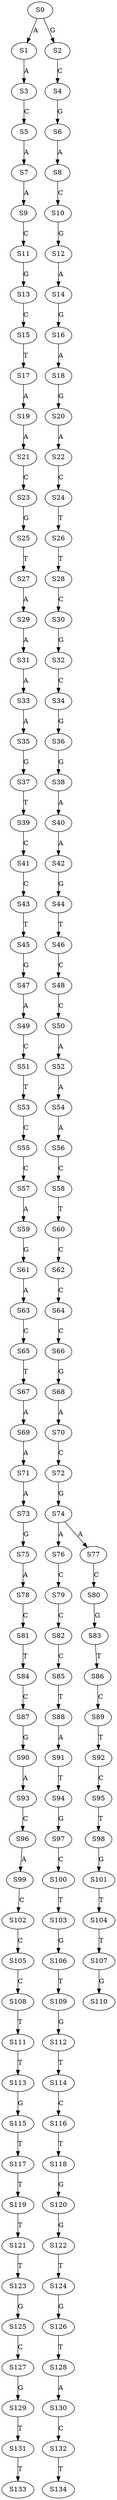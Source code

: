 strict digraph  {
	S0 -> S1 [ label = A ];
	S0 -> S2 [ label = G ];
	S1 -> S3 [ label = A ];
	S2 -> S4 [ label = C ];
	S3 -> S5 [ label = C ];
	S4 -> S6 [ label = G ];
	S5 -> S7 [ label = A ];
	S6 -> S8 [ label = A ];
	S7 -> S9 [ label = A ];
	S8 -> S10 [ label = C ];
	S9 -> S11 [ label = C ];
	S10 -> S12 [ label = G ];
	S11 -> S13 [ label = G ];
	S12 -> S14 [ label = A ];
	S13 -> S15 [ label = C ];
	S14 -> S16 [ label = G ];
	S15 -> S17 [ label = T ];
	S16 -> S18 [ label = A ];
	S17 -> S19 [ label = A ];
	S18 -> S20 [ label = G ];
	S19 -> S21 [ label = A ];
	S20 -> S22 [ label = A ];
	S21 -> S23 [ label = C ];
	S22 -> S24 [ label = C ];
	S23 -> S25 [ label = G ];
	S24 -> S26 [ label = T ];
	S25 -> S27 [ label = T ];
	S26 -> S28 [ label = T ];
	S27 -> S29 [ label = A ];
	S28 -> S30 [ label = C ];
	S29 -> S31 [ label = A ];
	S30 -> S32 [ label = G ];
	S31 -> S33 [ label = A ];
	S32 -> S34 [ label = C ];
	S33 -> S35 [ label = A ];
	S34 -> S36 [ label = G ];
	S35 -> S37 [ label = G ];
	S36 -> S38 [ label = G ];
	S37 -> S39 [ label = T ];
	S38 -> S40 [ label = A ];
	S39 -> S41 [ label = C ];
	S40 -> S42 [ label = A ];
	S41 -> S43 [ label = C ];
	S42 -> S44 [ label = G ];
	S43 -> S45 [ label = T ];
	S44 -> S46 [ label = T ];
	S45 -> S47 [ label = G ];
	S46 -> S48 [ label = C ];
	S47 -> S49 [ label = A ];
	S48 -> S50 [ label = C ];
	S49 -> S51 [ label = C ];
	S50 -> S52 [ label = A ];
	S51 -> S53 [ label = T ];
	S52 -> S54 [ label = A ];
	S53 -> S55 [ label = C ];
	S54 -> S56 [ label = A ];
	S55 -> S57 [ label = C ];
	S56 -> S58 [ label = C ];
	S57 -> S59 [ label = A ];
	S58 -> S60 [ label = T ];
	S59 -> S61 [ label = G ];
	S60 -> S62 [ label = C ];
	S61 -> S63 [ label = A ];
	S62 -> S64 [ label = C ];
	S63 -> S65 [ label = C ];
	S64 -> S66 [ label = C ];
	S65 -> S67 [ label = T ];
	S66 -> S68 [ label = G ];
	S67 -> S69 [ label = A ];
	S68 -> S70 [ label = A ];
	S69 -> S71 [ label = A ];
	S70 -> S72 [ label = C ];
	S71 -> S73 [ label = A ];
	S72 -> S74 [ label = G ];
	S73 -> S75 [ label = G ];
	S74 -> S76 [ label = A ];
	S74 -> S77 [ label = A ];
	S75 -> S78 [ label = A ];
	S76 -> S79 [ label = C ];
	S77 -> S80 [ label = C ];
	S78 -> S81 [ label = C ];
	S79 -> S82 [ label = C ];
	S80 -> S83 [ label = G ];
	S81 -> S84 [ label = T ];
	S82 -> S85 [ label = C ];
	S83 -> S86 [ label = T ];
	S84 -> S87 [ label = C ];
	S85 -> S88 [ label = T ];
	S86 -> S89 [ label = C ];
	S87 -> S90 [ label = G ];
	S88 -> S91 [ label = A ];
	S89 -> S92 [ label = T ];
	S90 -> S93 [ label = A ];
	S91 -> S94 [ label = T ];
	S92 -> S95 [ label = C ];
	S93 -> S96 [ label = C ];
	S94 -> S97 [ label = G ];
	S95 -> S98 [ label = T ];
	S96 -> S99 [ label = A ];
	S97 -> S100 [ label = C ];
	S98 -> S101 [ label = G ];
	S99 -> S102 [ label = C ];
	S100 -> S103 [ label = T ];
	S101 -> S104 [ label = T ];
	S102 -> S105 [ label = C ];
	S103 -> S106 [ label = G ];
	S104 -> S107 [ label = T ];
	S105 -> S108 [ label = C ];
	S106 -> S109 [ label = T ];
	S107 -> S110 [ label = G ];
	S108 -> S111 [ label = T ];
	S109 -> S112 [ label = G ];
	S111 -> S113 [ label = T ];
	S112 -> S114 [ label = T ];
	S113 -> S115 [ label = G ];
	S114 -> S116 [ label = C ];
	S115 -> S117 [ label = T ];
	S116 -> S118 [ label = T ];
	S117 -> S119 [ label = T ];
	S118 -> S120 [ label = G ];
	S119 -> S121 [ label = T ];
	S120 -> S122 [ label = G ];
	S121 -> S123 [ label = T ];
	S122 -> S124 [ label = T ];
	S123 -> S125 [ label = G ];
	S124 -> S126 [ label = G ];
	S125 -> S127 [ label = C ];
	S126 -> S128 [ label = T ];
	S127 -> S129 [ label = G ];
	S128 -> S130 [ label = A ];
	S129 -> S131 [ label = T ];
	S130 -> S132 [ label = C ];
	S131 -> S133 [ label = T ];
	S132 -> S134 [ label = T ];
}
